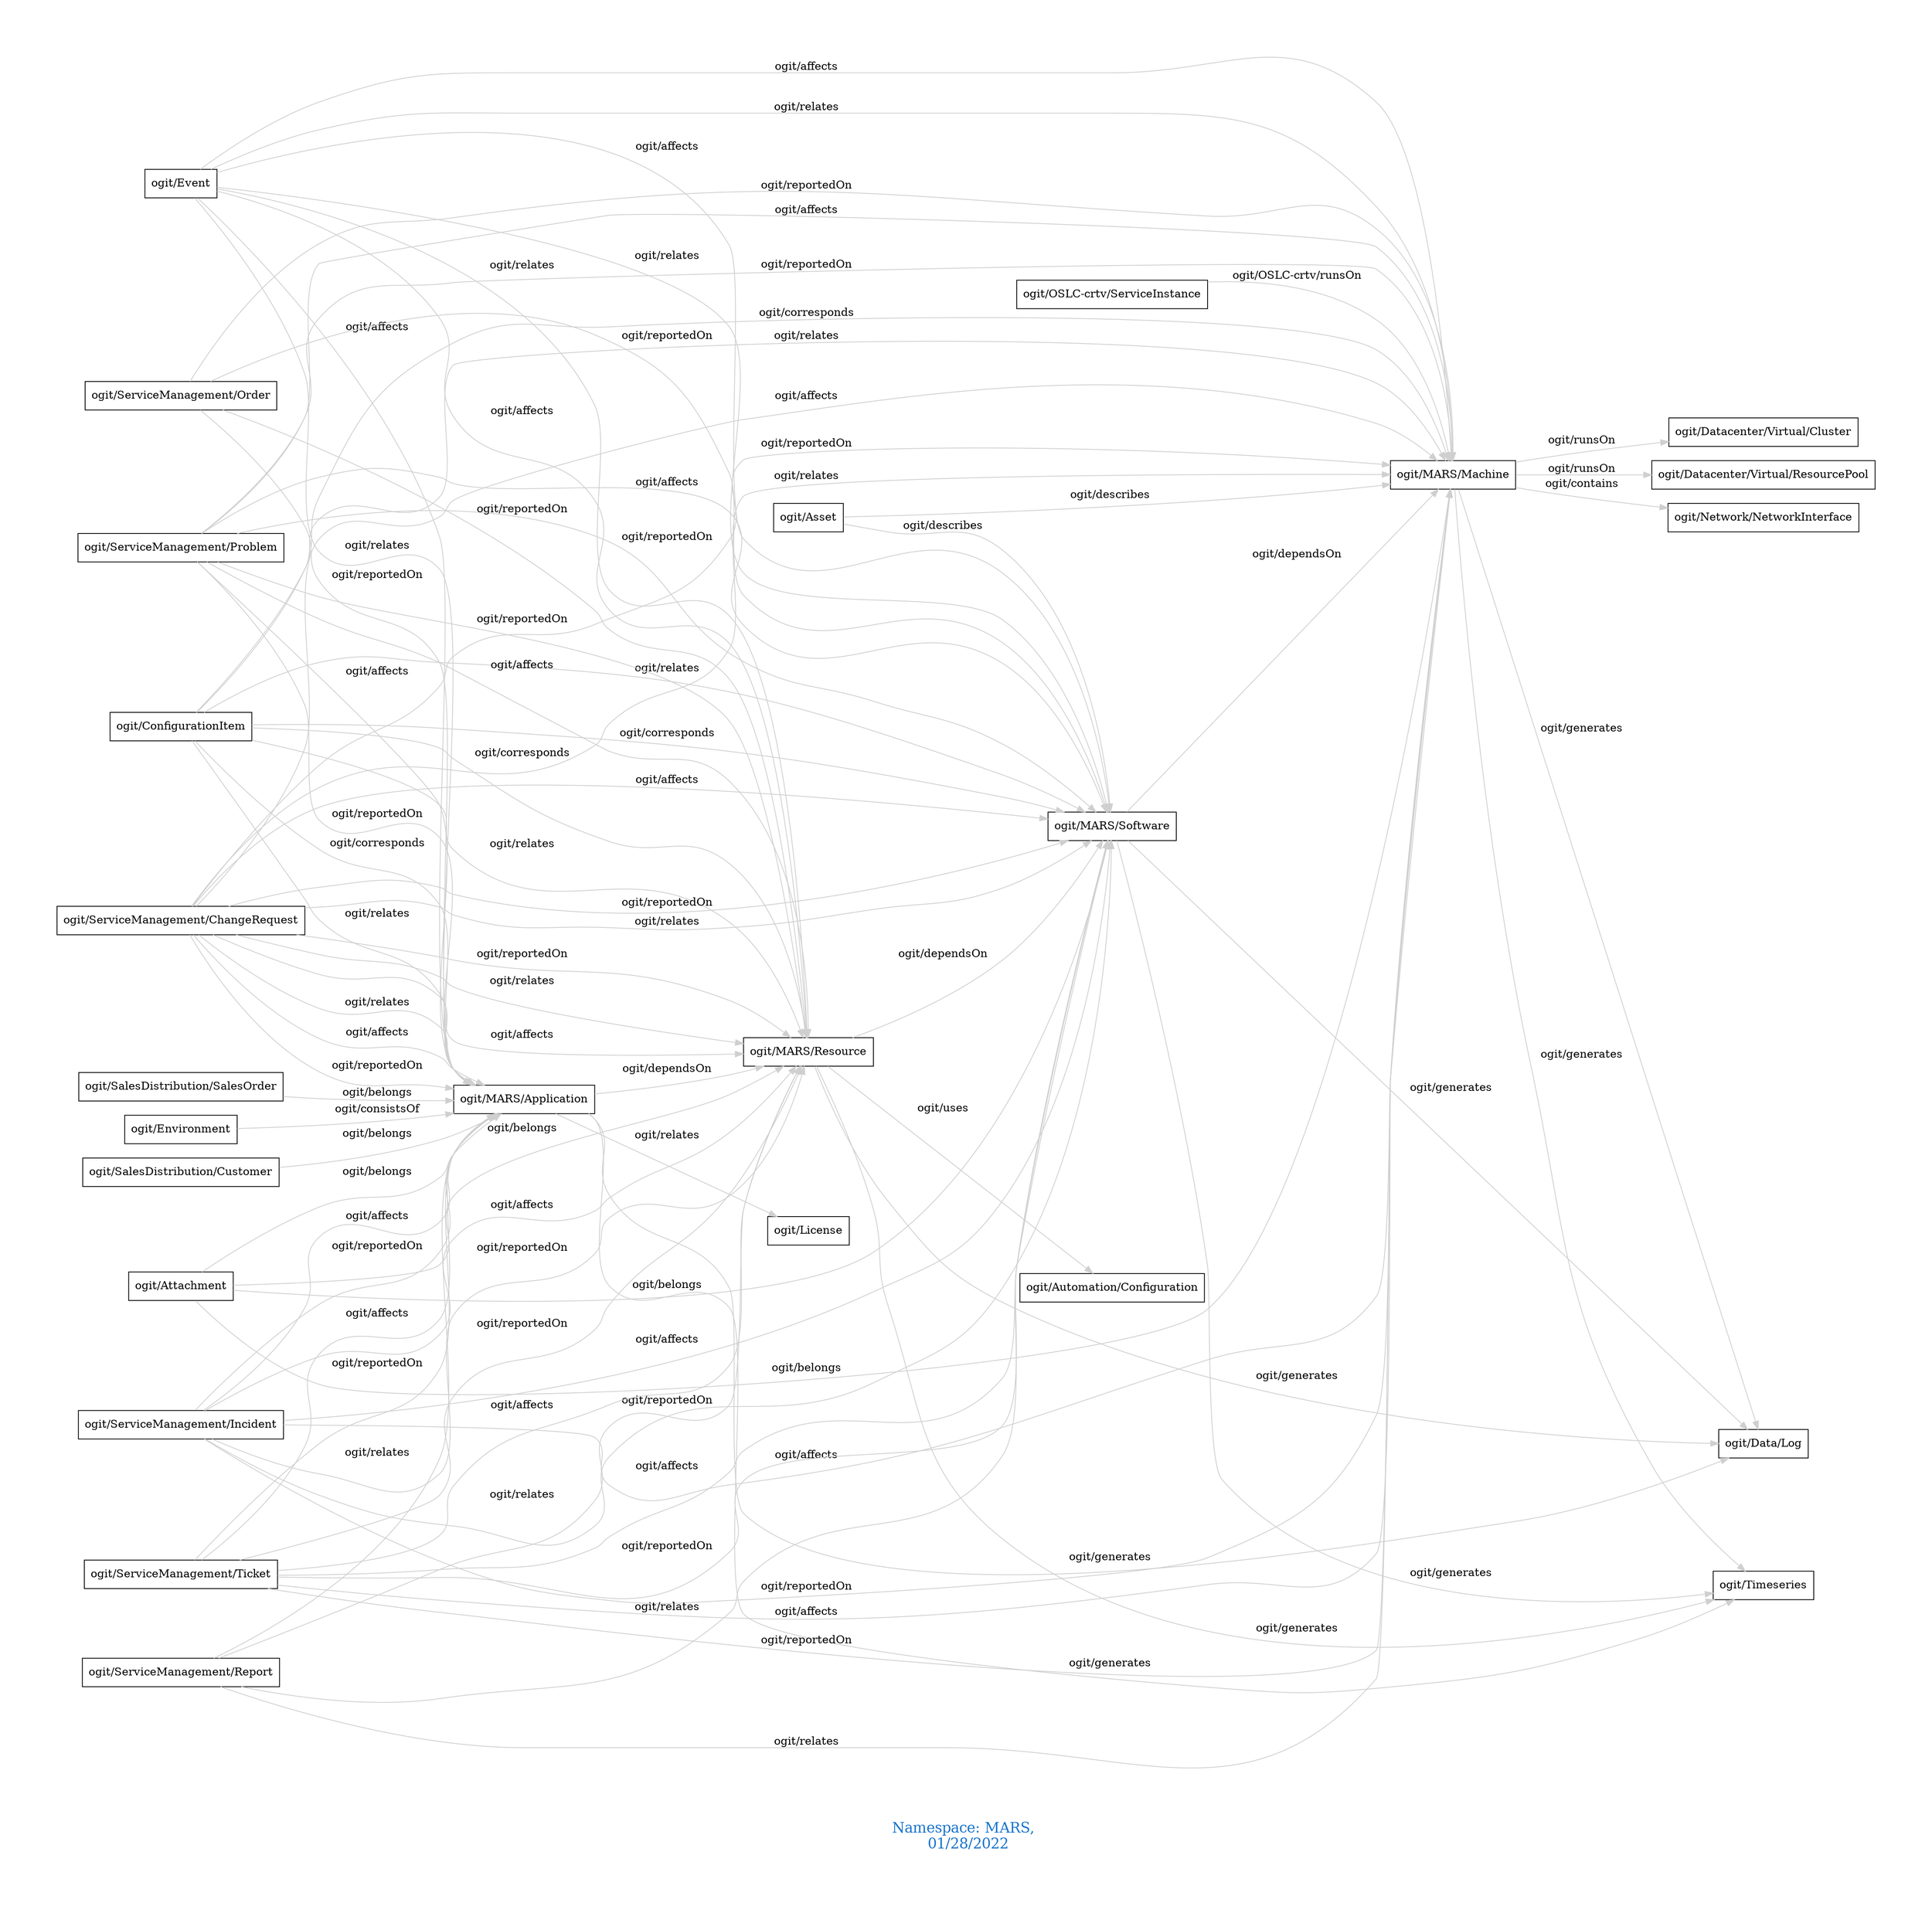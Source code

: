 digraph OGIT_ontology {
 graph [ rankdir= LR,pad=1 
fontsize = 18,
fontcolor= dodgerblue3,label = "\n\n\nNamespace: MARS, \n 01/28/2022"];
node[shape=polygon];
edge [  color="gray81"];

   "ogit/MARS/Machine" -> "ogit/Network/NetworkInterface" [label="   ogit/contains    "];
   "ogit/MARS/Machine" -> "ogit/Datacenter/Virtual/Cluster" [label="   ogit/runsOn    "];
   "ogit/MARS/Machine" -> "ogit/Datacenter/Virtual/ResourcePool" [label="   ogit/runsOn    "];
   "ogit/MARS/Application" -> "ogit/Data/Log" [label="   ogit/generates    "];
   "ogit/MARS/Application" -> "ogit/Timeseries" [label="   ogit/generates    "];
   "ogit/MARS/Machine" -> "ogit/Data/Log" [label="   ogit/generates    "];
   "ogit/MARS/Machine" -> "ogit/Timeseries" [label="   ogit/generates    "];
   "ogit/MARS/Resource" -> "ogit/Data/Log" [label="   ogit/generates    "];
   "ogit/MARS/Resource" -> "ogit/Timeseries" [label="   ogit/generates    "];
   "ogit/MARS/Software" -> "ogit/Data/Log" [label="   ogit/generates    "];
   "ogit/MARS/Software" -> "ogit/Timeseries" [label="   ogit/generates    "];
   "ogit/Asset" -> "ogit/MARS/Software" [label="   ogit/describes    "];
   "ogit/Asset" -> "ogit/MARS/Machine" [label="   ogit/describes    "];
   "ogit/ConfigurationItem" -> "ogit/MARS/Application" [label="   ogit/corresponds    "];
   "ogit/ConfigurationItem" -> "ogit/MARS/Resource" [label="   ogit/corresponds    "];
   "ogit/ConfigurationItem" -> "ogit/MARS/Software" [label="   ogit/corresponds    "];
   "ogit/ConfigurationItem" -> "ogit/MARS/Machine" [label="   ogit/corresponds    "];
   "ogit/ServiceManagement/ChangeRequest" -> "ogit/MARS/Application" [label="   ogit/affects    "];
   "ogit/ServiceManagement/ChangeRequest" -> "ogit/MARS/Resource" [label="   ogit/affects    "];
   "ogit/ServiceManagement/ChangeRequest" -> "ogit/MARS/Software" [label="   ogit/affects    "];
   "ogit/ServiceManagement/ChangeRequest" -> "ogit/MARS/Machine" [label="   ogit/affects    "];
   "ogit/ServiceManagement/Incident" -> "ogit/MARS/Application" [label="   ogit/affects    "];
   "ogit/ServiceManagement/Incident" -> "ogit/MARS/Resource" [label="   ogit/affects    "];
   "ogit/ServiceManagement/Incident" -> "ogit/MARS/Software" [label="   ogit/affects    "];
   "ogit/ServiceManagement/Incident" -> "ogit/MARS/Machine" [label="   ogit/affects    "];
   "ogit/ServiceManagement/Problem" -> "ogit/MARS/Application" [label="   ogit/affects    "];
   "ogit/ServiceManagement/Problem" -> "ogit/MARS/Resource" [label="   ogit/affects    "];
   "ogit/ServiceManagement/Problem" -> "ogit/MARS/Software" [label="   ogit/affects    "];
   "ogit/ServiceManagement/Problem" -> "ogit/MARS/Machine" [label="   ogit/affects    "];
   "ogit/ServiceManagement/Ticket" -> "ogit/MARS/Application" [label="   ogit/affects    "];
   "ogit/ServiceManagement/Ticket" -> "ogit/MARS/Resource" [label="   ogit/affects    "];
   "ogit/ServiceManagement/Ticket" -> "ogit/MARS/Software" [label="   ogit/affects    "];
   "ogit/ServiceManagement/Ticket" -> "ogit/MARS/Machine" [label="   ogit/affects    "];
   "ogit/Event" -> "ogit/MARS/Application" [label="   ogit/affects    "];
   "ogit/Event" -> "ogit/MARS/Resource" [label="   ogit/affects    "];
   "ogit/Event" -> "ogit/MARS/Software" [label="   ogit/affects    "];
   "ogit/Event" -> "ogit/MARS/Machine" [label="   ogit/affects    "];
   "ogit/OSLC-crtv/ServiceInstance" -> "ogit/MARS/Machine" [label="   ogit/OSLC-crtv/runsOn    "];
   "ogit/MARS/Application" -> "ogit/MARS/Resource" [label="   ogit/dependsOn    "];
   "ogit/MARS/Resource" -> "ogit/MARS/Software" [label="   ogit/dependsOn    "];
   "ogit/MARS/Software" -> "ogit/MARS/Machine" [label="   ogit/dependsOn    "];
   "ogit/SalesDistribution/Customer" -> "ogit/MARS/Application" [label="   ogit/belongs    "];
   "ogit/SalesDistribution/SalesOrder" -> "ogit/MARS/Application" [label="   ogit/belongs    "];
   "ogit/Attachment" -> "ogit/MARS/Machine" [label="   ogit/belongs    "];
   "ogit/Attachment" -> "ogit/MARS/Software" [label="   ogit/belongs    "];
   "ogit/Attachment" -> "ogit/MARS/Resource" [label="   ogit/belongs    "];
   "ogit/Attachment" -> "ogit/MARS/Application" [label="   ogit/belongs    "];
   "ogit/MARS/Resource" -> "ogit/Automation/Configuration" [label="   ogit/uses    "];
   "ogit/ServiceManagement/ChangeRequest" -> "ogit/MARS/Machine" [label="   ogit/reportedOn    "];
   "ogit/ServiceManagement/ChangeRequest" -> "ogit/MARS/Software" [label="   ogit/reportedOn    "];
   "ogit/ServiceManagement/ChangeRequest" -> "ogit/MARS/Resource" [label="   ogit/reportedOn    "];
   "ogit/ServiceManagement/ChangeRequest" -> "ogit/MARS/Application" [label="   ogit/reportedOn    "];
   "ogit/ServiceManagement/Incident" -> "ogit/MARS/Machine" [label="   ogit/reportedOn    "];
   "ogit/ServiceManagement/Incident" -> "ogit/MARS/Software" [label="   ogit/reportedOn    "];
   "ogit/ServiceManagement/Incident" -> "ogit/MARS/Resource" [label="   ogit/reportedOn    "];
   "ogit/ServiceManagement/Incident" -> "ogit/MARS/Application" [label="   ogit/reportedOn    "];
   "ogit/ServiceManagement/Order" -> "ogit/MARS/Machine" [label="   ogit/reportedOn    "];
   "ogit/ServiceManagement/Order" -> "ogit/MARS/Software" [label="   ogit/reportedOn    "];
   "ogit/ServiceManagement/Order" -> "ogit/MARS/Resource" [label="   ogit/reportedOn    "];
   "ogit/ServiceManagement/Order" -> "ogit/MARS/Application" [label="   ogit/reportedOn    "];
   "ogit/ServiceManagement/Problem" -> "ogit/MARS/Machine" [label="   ogit/reportedOn    "];
   "ogit/ServiceManagement/Problem" -> "ogit/MARS/Software" [label="   ogit/reportedOn    "];
   "ogit/ServiceManagement/Problem" -> "ogit/MARS/Resource" [label="   ogit/reportedOn    "];
   "ogit/ServiceManagement/Problem" -> "ogit/MARS/Application" [label="   ogit/reportedOn    "];
   "ogit/ServiceManagement/Ticket" -> "ogit/MARS/Machine" [label="   ogit/reportedOn    "];
   "ogit/ServiceManagement/Ticket" -> "ogit/MARS/Software" [label="   ogit/reportedOn    "];
   "ogit/ServiceManagement/Ticket" -> "ogit/MARS/Resource" [label="   ogit/reportedOn    "];
   "ogit/ServiceManagement/Ticket" -> "ogit/MARS/Application" [label="   ogit/reportedOn    "];
   "ogit/Environment" -> "ogit/MARS/Application" [label="   ogit/consistsOf    "];
   "ogit/MARS/Application" -> "ogit/License" [label="   ogit/relates    "];
   "ogit/ServiceManagement/ChangeRequest" -> "ogit/MARS/Machine" [label="   ogit/relates    "];
   "ogit/ServiceManagement/ChangeRequest" -> "ogit/MARS/Software" [label="   ogit/relates    "];
   "ogit/ServiceManagement/ChangeRequest" -> "ogit/MARS/Resource" [label="   ogit/relates    "];
   "ogit/ServiceManagement/ChangeRequest" -> "ogit/MARS/Application" [label="   ogit/relates    "];
   "ogit/ServiceManagement/Report" -> "ogit/MARS/Machine" [label="   ogit/relates    "];
   "ogit/ServiceManagement/Report" -> "ogit/MARS/Software" [label="   ogit/relates    "];
   "ogit/ServiceManagement/Report" -> "ogit/MARS/Resource" [label="   ogit/relates    "];
   "ogit/ServiceManagement/Report" -> "ogit/MARS/Application" [label="   ogit/relates    "];
   "ogit/ConfigurationItem" -> "ogit/MARS/Machine" [label="   ogit/relates    "];
   "ogit/ConfigurationItem" -> "ogit/MARS/Software" [label="   ogit/relates    "];
   "ogit/ConfigurationItem" -> "ogit/MARS/Resource" [label="   ogit/relates    "];
   "ogit/ConfigurationItem" -> "ogit/MARS/Application" [label="   ogit/relates    "];
   "ogit/Event" -> "ogit/MARS/Machine" [label="   ogit/relates    "];
   "ogit/Event" -> "ogit/MARS/Software" [label="   ogit/relates    "];
   "ogit/Event" -> "ogit/MARS/Resource" [label="   ogit/relates    "];
   "ogit/Event" -> "ogit/MARS/Application" [label="   ogit/relates    "];
}
